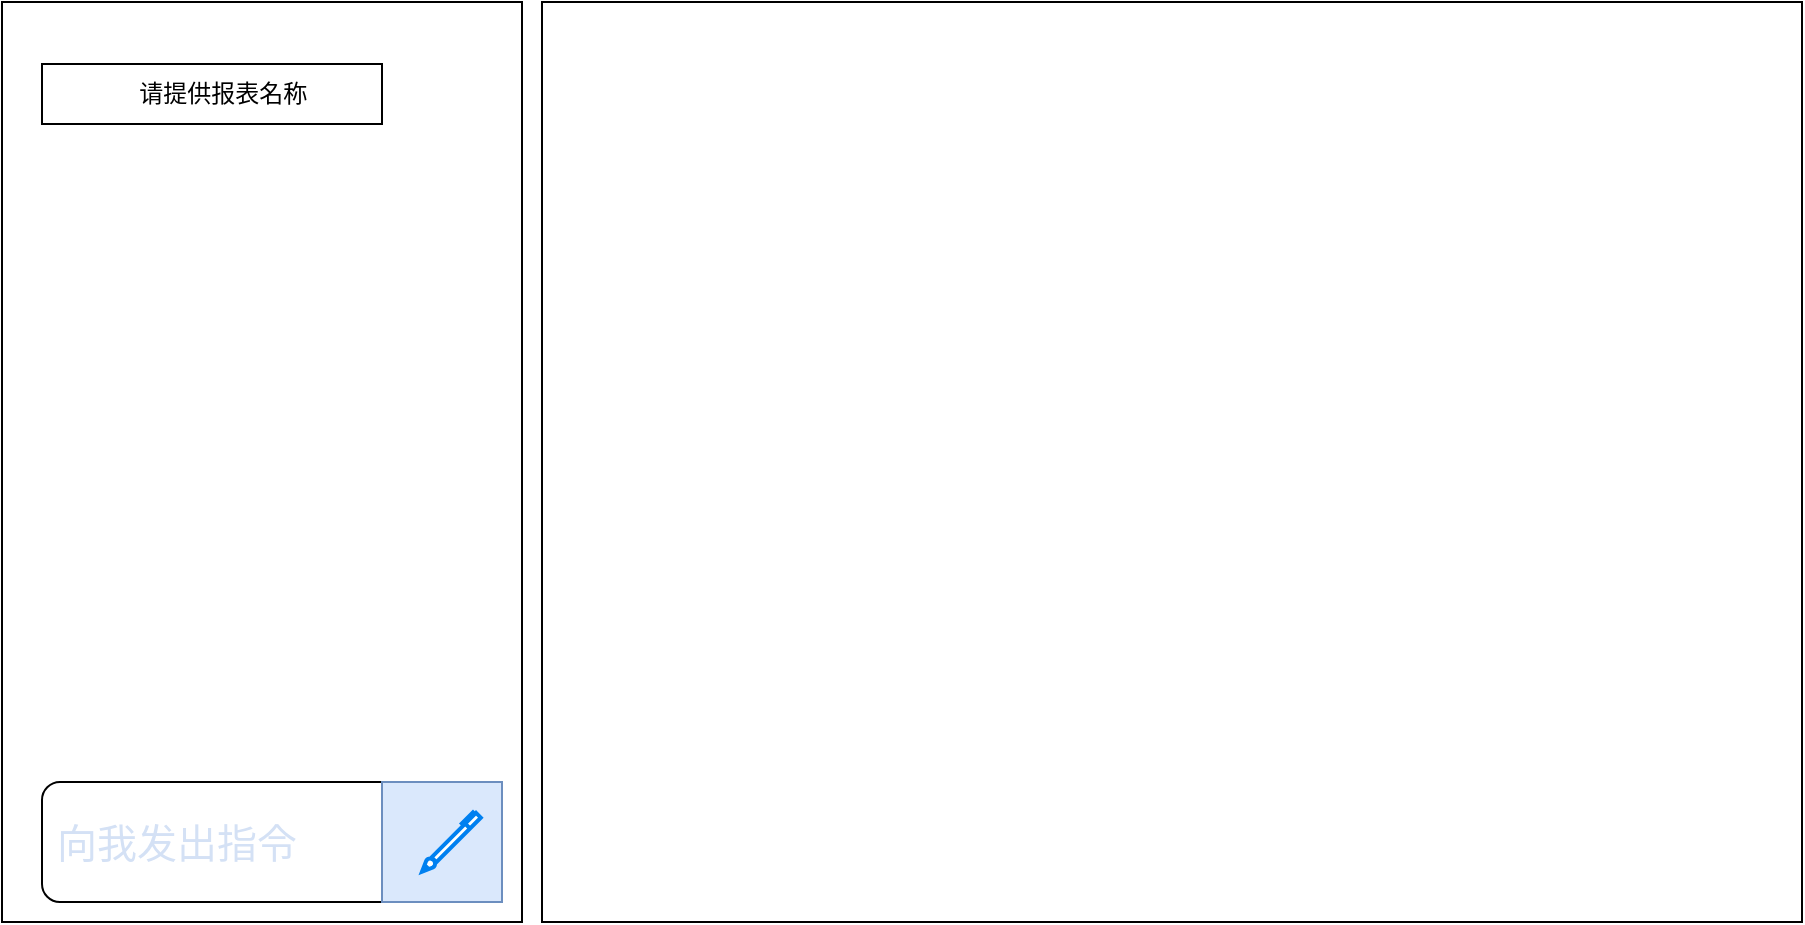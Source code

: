 <mxfile version="24.8.4">
  <diagram name="第 1 页" id="7u-G6cLr_pmwX1JVvdBD">
    <mxGraphModel dx="1114" dy="593" grid="1" gridSize="10" guides="1" tooltips="1" connect="1" arrows="1" fold="1" page="1" pageScale="1" pageWidth="827" pageHeight="1169" math="0" shadow="0">
      <root>
        <mxCell id="0" />
        <mxCell id="1" parent="0" />
        <mxCell id="RXzaFJq08B4LdtNIx48N-3" value="" style="rounded=0;whiteSpace=wrap;html=1;" vertex="1" parent="1">
          <mxGeometry x="190" y="110" width="260" height="460" as="geometry" />
        </mxCell>
        <mxCell id="RXzaFJq08B4LdtNIx48N-4" value="&amp;nbsp; &amp;nbsp; &amp;nbsp; &amp;nbsp; &amp;nbsp; &amp;nbsp; &amp;nbsp; 请提供报表名称" style="rounded=0;whiteSpace=wrap;html=1;align=left;" vertex="1" parent="1">
          <mxGeometry x="210" y="141" width="170" height="30" as="geometry" />
        </mxCell>
        <mxCell id="RXzaFJq08B4LdtNIx48N-5" value="&lt;font color=&quot;#d4e1f5&quot; style=&quot;font-size: 20px;&quot;&gt;&amp;nbsp;向我发出指令&lt;/font&gt;" style="rounded=1;whiteSpace=wrap;html=1;align=left;" vertex="1" parent="1">
          <mxGeometry x="210" y="500" width="230" height="60" as="geometry" />
        </mxCell>
        <mxCell id="RXzaFJq08B4LdtNIx48N-7" value="" style="rounded=0;whiteSpace=wrap;html=1;fillColor=#dae8fc;strokeColor=#6c8ebf;" vertex="1" parent="1">
          <mxGeometry x="380.0" y="500" width="60" height="60" as="geometry" />
        </mxCell>
        <mxCell id="RXzaFJq08B4LdtNIx48N-6" value="" style="html=1;verticalLabelPosition=bottom;align=center;labelBackgroundColor=#ffffff;verticalAlign=top;strokeWidth=2;strokeColor=#0080F0;shadow=0;dashed=0;shape=mxgraph.ios7.icons.pen;" vertex="1" parent="1">
          <mxGeometry x="400.0" y="515.15" width="29.4" height="29.7" as="geometry" />
        </mxCell>
        <mxCell id="RXzaFJq08B4LdtNIx48N-8" value="" style="shape=image;html=1;verticalAlign=top;verticalLabelPosition=bottom;labelBackgroundColor=#ffffff;imageAspect=0;aspect=fixed;image=https://cdn3.iconfinder.com/data/icons/start-up-color/128/brain.png" vertex="1" parent="1">
          <mxGeometry x="220" y="140" width="30" height="30" as="geometry" />
        </mxCell>
        <mxCell id="RXzaFJq08B4LdtNIx48N-9" value="" style="rounded=0;whiteSpace=wrap;html=1;" vertex="1" parent="1">
          <mxGeometry x="460" y="110" width="630" height="460" as="geometry" />
        </mxCell>
      </root>
    </mxGraphModel>
  </diagram>
</mxfile>
